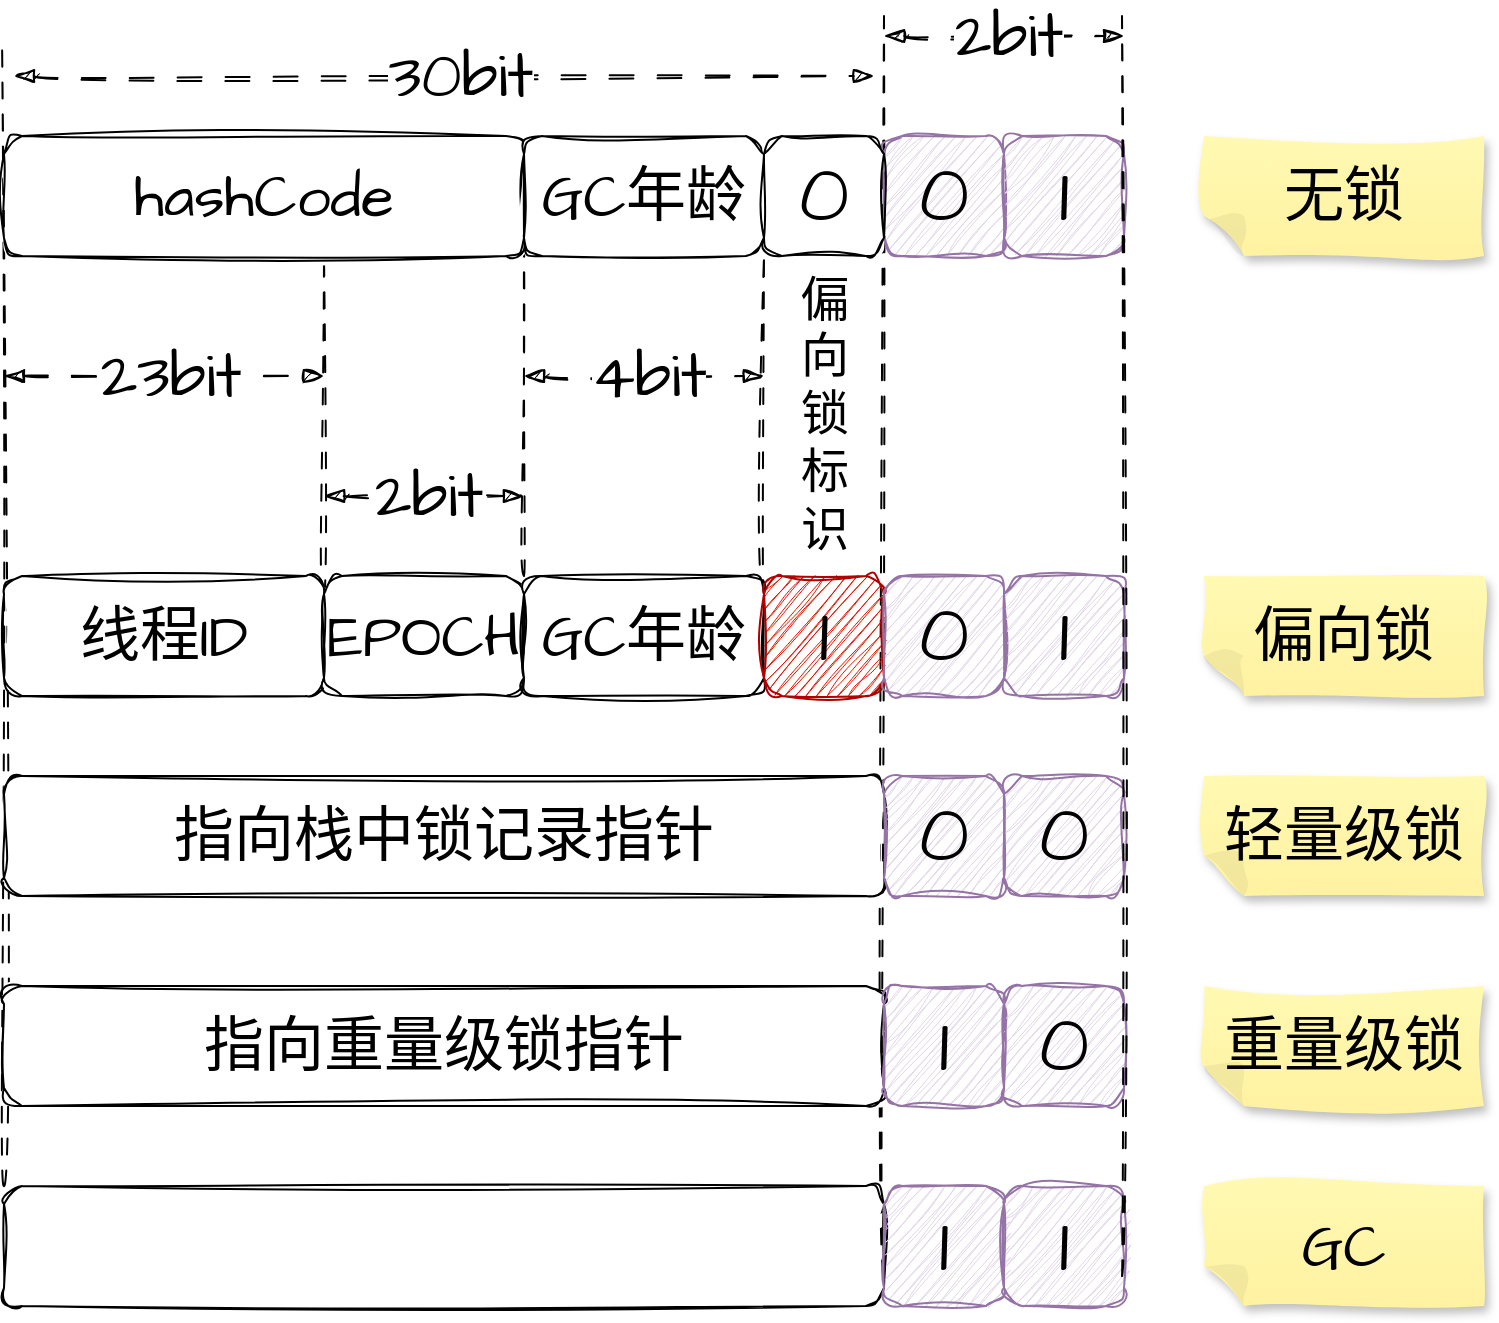 <mxfile version="27.0.1" pages="2">
  <diagram id="DWRk5Ioig9nhmBMhW3VK" name="synchronized">
    <mxGraphModel dx="932" dy="648" grid="1" gridSize="10" guides="1" tooltips="1" connect="1" arrows="1" fold="1" page="1" pageScale="1" pageWidth="827" pageHeight="1169" math="0" shadow="0">
      <root>
        <mxCell id="0" />
        <mxCell id="1" parent="0" />
        <mxCell id="L-Hcd75Az6-klwuQlHuB-6" value="" style="group" vertex="1" connectable="0" parent="1">
          <mxGeometry x="39" y="20" width="741" height="645" as="geometry" />
        </mxCell>
        <mxCell id="I6-CAUU2AUyVwgzxPKkg-29" value="" style="edgeStyle=none;orthogonalLoop=1;jettySize=auto;html=1;rounded=0;sketch=1;hachureGap=4;jiggle=2;curveFitting=1;fontFamily=Architects Daughter;fontSource=https%3A%2F%2Ffonts.googleapis.com%2Fcss%3Ffamily%3DArchitects%2BDaughter;fontSize=12;startSize=8;endSize=8;curved=1;endArrow=none;startFill=0;dashed=1;dashPattern=8 8;exitX=1;exitY=0;exitDx=0;exitDy=0;" edge="1" parent="L-Hcd75Az6-klwuQlHuB-6" source="I6-CAUU2AUyVwgzxPKkg-8">
          <mxGeometry width="120" relative="1" as="geometry">
            <mxPoint x="261" y="260" as="sourcePoint" />
            <mxPoint x="261" y="110" as="targetPoint" />
            <Array as="points" />
          </mxGeometry>
        </mxCell>
        <mxCell id="I6-CAUU2AUyVwgzxPKkg-30" value="" style="edgeStyle=none;orthogonalLoop=1;jettySize=auto;html=1;rounded=0;sketch=1;hachureGap=4;jiggle=2;curveFitting=1;fontFamily=Architects Daughter;fontSource=https%3A%2F%2Ffonts.googleapis.com%2Fcss%3Ffamily%3DArchitects%2BDaughter;fontSize=12;startSize=8;endSize=8;curved=1;endArrow=none;startFill=0;dashed=1;dashPattern=8 8;exitX=0;exitY=0;exitDx=0;exitDy=0;" edge="1" parent="L-Hcd75Az6-klwuQlHuB-6" source="I6-CAUU2AUyVwgzxPKkg-54">
          <mxGeometry width="120" relative="1" as="geometry">
            <mxPoint y="680" as="sourcePoint" />
            <mxPoint y="10" as="targetPoint" />
            <Array as="points" />
          </mxGeometry>
        </mxCell>
        <mxCell id="I6-CAUU2AUyVwgzxPKkg-31" value="" style="edgeStyle=none;orthogonalLoop=1;jettySize=auto;html=1;rounded=0;sketch=1;hachureGap=4;jiggle=2;curveFitting=1;fontFamily=Architects Daughter;fontSource=https%3A%2F%2Ffonts.googleapis.com%2Fcss%3Ffamily%3DArchitects%2BDaughter;fontSize=12;startSize=8;endSize=8;curved=1;endArrow=none;startFill=0;dashed=1;dashPattern=8 8;exitX=1;exitY=0;exitDx=0;exitDy=0;" edge="1" parent="L-Hcd75Az6-klwuQlHuB-6">
          <mxGeometry width="120" relative="1" as="geometry">
            <mxPoint x="161" y="290" as="sourcePoint" />
            <mxPoint x="161" y="120" as="targetPoint" />
            <Array as="points" />
          </mxGeometry>
        </mxCell>
        <mxCell id="I6-CAUU2AUyVwgzxPKkg-32" value="" style="edgeStyle=none;orthogonalLoop=1;jettySize=auto;html=1;rounded=0;sketch=1;hachureGap=4;jiggle=2;curveFitting=1;fontFamily=Architects Daughter;fontSource=https%3A%2F%2Ffonts.googleapis.com%2Fcss%3Ffamily%3DArchitects%2BDaughter;fontSize=12;startSize=8;endSize=8;curved=1;endArrow=none;startFill=0;dashed=1;dashPattern=8 8;exitX=1;exitY=0;exitDx=0;exitDy=0;" edge="1" parent="L-Hcd75Az6-klwuQlHuB-6">
          <mxGeometry width="120" relative="1" as="geometry">
            <mxPoint x="381" y="290" as="sourcePoint" />
            <mxPoint x="381" y="120" as="targetPoint" />
            <Array as="points" />
          </mxGeometry>
        </mxCell>
        <mxCell id="I6-CAUU2AUyVwgzxPKkg-33" value="" style="edgeStyle=none;orthogonalLoop=1;jettySize=auto;html=1;rounded=0;sketch=1;hachureGap=4;jiggle=2;curveFitting=1;fontFamily=Architects Daughter;fontSource=https%3A%2F%2Ffonts.googleapis.com%2Fcss%3Ffamily%3DArchitects%2BDaughter;fontSize=12;startSize=8;endSize=8;curved=1;endArrow=none;startFill=0;dashed=1;dashPattern=8 8;" edge="1" parent="L-Hcd75Az6-klwuQlHuB-6">
          <mxGeometry width="120" relative="1" as="geometry">
            <mxPoint x="441" y="630" as="sourcePoint" />
            <mxPoint x="441" as="targetPoint" />
            <Array as="points" />
          </mxGeometry>
        </mxCell>
        <mxCell id="I6-CAUU2AUyVwgzxPKkg-35" value="" style="edgeStyle=none;orthogonalLoop=1;jettySize=auto;html=1;rounded=0;sketch=1;hachureGap=4;jiggle=2;curveFitting=1;fontFamily=Architects Daughter;fontSource=https%3A%2F%2Ffonts.googleapis.com%2Fcss%3Ffamily%3DArchitects%2BDaughter;fontSize=12;startSize=8;endSize=8;curved=1;startArrow=blockThin;startFill=1;endArrow=blockThin;endFill=1;dashed=1;dashPattern=12 12;" edge="1" parent="L-Hcd75Az6-klwuQlHuB-6">
          <mxGeometry width="120" relative="1" as="geometry">
            <mxPoint x="1" y="180" as="sourcePoint" />
            <mxPoint x="161" y="180" as="targetPoint" />
            <Array as="points" />
          </mxGeometry>
        </mxCell>
        <mxCell id="I6-CAUU2AUyVwgzxPKkg-37" value="&lt;font style=&quot;font-size: 32px;&quot;&gt;23bit&lt;/font&gt;" style="edgeLabel;html=1;align=center;verticalAlign=middle;resizable=0;points=[];fontSize=12;sketch=1;hachureGap=4;jiggle=2;curveFitting=1;fontFamily=Architects Daughter;fontSource=https%3A%2F%2Ffonts.googleapis.com%2Fcss%3Ffamily%3DArchitects%2BDaughter;container=0;" vertex="1" connectable="0" parent="I6-CAUU2AUyVwgzxPKkg-35">
          <mxGeometry x="0.037" y="-1" relative="1" as="geometry">
            <mxPoint as="offset" />
          </mxGeometry>
        </mxCell>
        <mxCell id="I6-CAUU2AUyVwgzxPKkg-38" value="" style="edgeStyle=none;orthogonalLoop=1;jettySize=auto;html=1;rounded=0;sketch=1;hachureGap=4;jiggle=2;curveFitting=1;fontFamily=Architects Daughter;fontSource=https%3A%2F%2Ffonts.googleapis.com%2Fcss%3Ffamily%3DArchitects%2BDaughter;fontSize=12;startSize=8;endSize=8;curved=1;startArrow=blockThin;startFill=1;endArrow=blockThin;endFill=1;dashed=1;dashPattern=12 12;" edge="1" parent="L-Hcd75Az6-klwuQlHuB-6">
          <mxGeometry width="120" relative="1" as="geometry">
            <mxPoint x="261" y="180" as="sourcePoint" />
            <mxPoint x="381" y="180" as="targetPoint" />
            <Array as="points" />
          </mxGeometry>
        </mxCell>
        <mxCell id="I6-CAUU2AUyVwgzxPKkg-39" value="&lt;font style=&quot;font-size: 32px;&quot;&gt;4bit&lt;/font&gt;" style="edgeLabel;html=1;align=center;verticalAlign=middle;resizable=0;points=[];fontSize=12;sketch=1;hachureGap=4;jiggle=2;curveFitting=1;fontFamily=Architects Daughter;fontSource=https%3A%2F%2Ffonts.googleapis.com%2Fcss%3Ffamily%3DArchitects%2BDaughter;container=0;" vertex="1" connectable="0" parent="I6-CAUU2AUyVwgzxPKkg-38">
          <mxGeometry x="0.037" y="-1" relative="1" as="geometry">
            <mxPoint as="offset" />
          </mxGeometry>
        </mxCell>
        <mxCell id="I6-CAUU2AUyVwgzxPKkg-40" value="" style="edgeStyle=none;orthogonalLoop=1;jettySize=auto;html=1;rounded=0;sketch=1;hachureGap=4;jiggle=2;curveFitting=1;fontFamily=Architects Daughter;fontSource=https%3A%2F%2Ffonts.googleapis.com%2Fcss%3Ffamily%3DArchitects%2BDaughter;fontSize=12;startSize=8;endSize=8;curved=1;startArrow=blockThin;startFill=1;endArrow=blockThin;endFill=1;dashed=1;dashPattern=12 12;" edge="1" parent="L-Hcd75Az6-klwuQlHuB-6">
          <mxGeometry width="120" relative="1" as="geometry">
            <mxPoint x="161" y="240" as="sourcePoint" />
            <mxPoint x="261" y="240" as="targetPoint" />
            <Array as="points" />
          </mxGeometry>
        </mxCell>
        <mxCell id="I6-CAUU2AUyVwgzxPKkg-41" value="&lt;font style=&quot;font-size: 32px;&quot;&gt;2bit&lt;/font&gt;" style="edgeLabel;html=1;align=center;verticalAlign=middle;resizable=0;points=[];fontSize=12;sketch=1;hachureGap=4;jiggle=2;curveFitting=1;fontFamily=Architects Daughter;fontSource=https%3A%2F%2Ffonts.googleapis.com%2Fcss%3Ffamily%3DArchitects%2BDaughter;container=0;" vertex="1" connectable="0" parent="I6-CAUU2AUyVwgzxPKkg-40">
          <mxGeometry x="0.037" y="-1" relative="1" as="geometry">
            <mxPoint as="offset" />
          </mxGeometry>
        </mxCell>
        <mxCell id="I6-CAUU2AUyVwgzxPKkg-42" value="偏&lt;div&gt;向&lt;/div&gt;&lt;div&gt;锁&lt;/div&gt;&lt;div&gt;标&lt;/div&gt;&lt;div&gt;识&lt;/div&gt;" style="text;html=1;align=center;verticalAlign=middle;resizable=0;points=[];autosize=1;strokeColor=none;fillColor=none;fontSize=24;fontFamily=Architects Daughter;fontSource=https%3A%2F%2Ffonts.googleapis.com%2Fcss%3Ffamily%3DArchitects%2BDaughter;container=0;" vertex="1" parent="L-Hcd75Az6-klwuQlHuB-6">
          <mxGeometry x="386" y="120" width="50" height="160" as="geometry" />
        </mxCell>
        <mxCell id="I6-CAUU2AUyVwgzxPKkg-43" value="" style="edgeStyle=none;orthogonalLoop=1;jettySize=auto;html=1;rounded=0;sketch=1;hachureGap=4;jiggle=2;curveFitting=1;fontFamily=Architects Daughter;fontSource=https%3A%2F%2Ffonts.googleapis.com%2Fcss%3Ffamily%3DArchitects%2BDaughter;fontSize=12;startSize=8;endSize=8;curved=1;startArrow=blockThin;startFill=1;endArrow=blockThin;endFill=1;dashed=1;dashPattern=12 12;" edge="1" parent="L-Hcd75Az6-klwuQlHuB-6">
          <mxGeometry width="120" relative="1" as="geometry">
            <mxPoint x="6" y="30" as="sourcePoint" />
            <mxPoint x="436" y="30" as="targetPoint" />
            <Array as="points" />
          </mxGeometry>
        </mxCell>
        <mxCell id="I6-CAUU2AUyVwgzxPKkg-44" value="&lt;font style=&quot;font-size: 32px;&quot;&gt;30bit&lt;/font&gt;" style="edgeLabel;html=1;align=center;verticalAlign=middle;resizable=0;points=[];fontSize=12;sketch=1;hachureGap=4;jiggle=2;curveFitting=1;fontFamily=Architects Daughter;fontSource=https%3A%2F%2Ffonts.googleapis.com%2Fcss%3Ffamily%3DArchitects%2BDaughter;container=0;" vertex="1" connectable="0" parent="I6-CAUU2AUyVwgzxPKkg-43">
          <mxGeometry x="0.037" y="-1" relative="1" as="geometry">
            <mxPoint as="offset" />
          </mxGeometry>
        </mxCell>
        <mxCell id="I6-CAUU2AUyVwgzxPKkg-46" value="无锁" style="shape=note;whiteSpace=wrap;html=1;backgroundOutline=1;fontColor=#000000;darkOpacity=0.05;fillColor=#FFF9B2;strokeColor=none;fillStyle=solid;direction=west;gradientDirection=north;gradientColor=#FFF2A1;shadow=1;size=20;pointerEvents=1;sketch=1;hachureGap=4;jiggle=2;curveFitting=1;fontFamily=Architects Daughter;fontSource=https%3A%2F%2Ffonts.googleapis.com%2Fcss%3Ffamily%3DArchitects%2BDaughter;fontSize=30;container=0;" vertex="1" parent="L-Hcd75Az6-klwuQlHuB-6">
          <mxGeometry x="601" y="60" width="140" height="60" as="geometry" />
        </mxCell>
        <mxCell id="I6-CAUU2AUyVwgzxPKkg-47" value="偏向锁" style="shape=note;whiteSpace=wrap;html=1;backgroundOutline=1;fontColor=#000000;darkOpacity=0.05;fillColor=#FFF9B2;strokeColor=none;fillStyle=solid;direction=west;gradientDirection=north;gradientColor=#FFF2A1;shadow=1;size=20;pointerEvents=1;sketch=1;hachureGap=4;jiggle=2;curveFitting=1;fontFamily=Architects Daughter;fontSource=https%3A%2F%2Ffonts.googleapis.com%2Fcss%3Ffamily%3DArchitects%2BDaughter;fontSize=30;container=0;" vertex="1" parent="L-Hcd75Az6-klwuQlHuB-6">
          <mxGeometry x="601" y="280" width="140" height="60" as="geometry" />
        </mxCell>
        <mxCell id="I6-CAUU2AUyVwgzxPKkg-48" value="轻量级锁" style="shape=note;whiteSpace=wrap;html=1;backgroundOutline=1;fontColor=#000000;darkOpacity=0.05;fillColor=#FFF9B2;strokeColor=none;fillStyle=solid;direction=west;gradientDirection=north;gradientColor=#FFF2A1;shadow=1;size=20;pointerEvents=1;sketch=1;hachureGap=4;jiggle=2;curveFitting=1;fontFamily=Architects Daughter;fontSource=https%3A%2F%2Ffonts.googleapis.com%2Fcss%3Ffamily%3DArchitects%2BDaughter;fontSize=30;container=0;" vertex="1" parent="L-Hcd75Az6-klwuQlHuB-6">
          <mxGeometry x="601" y="380" width="140" height="60" as="geometry" />
        </mxCell>
        <mxCell id="I6-CAUU2AUyVwgzxPKkg-49" value="重量级锁" style="shape=note;whiteSpace=wrap;html=1;backgroundOutline=1;fontColor=#000000;darkOpacity=0.05;fillColor=#FFF9B2;strokeColor=none;fillStyle=solid;direction=west;gradientDirection=north;gradientColor=#FFF2A1;shadow=1;size=20;pointerEvents=1;sketch=1;hachureGap=4;jiggle=2;curveFitting=1;fontFamily=Architects Daughter;fontSource=https%3A%2F%2Ffonts.googleapis.com%2Fcss%3Ffamily%3DArchitects%2BDaughter;fontSize=30;container=0;" vertex="1" parent="L-Hcd75Az6-klwuQlHuB-6">
          <mxGeometry x="601" y="485" width="140" height="60" as="geometry" />
        </mxCell>
        <mxCell id="I6-CAUU2AUyVwgzxPKkg-55" value="GC" style="shape=note;whiteSpace=wrap;html=1;backgroundOutline=1;fontColor=#000000;darkOpacity=0.05;fillColor=#FFF9B2;strokeColor=none;fillStyle=solid;direction=west;gradientDirection=north;gradientColor=#FFF2A1;shadow=1;size=20;pointerEvents=1;sketch=1;hachureGap=4;jiggle=2;curveFitting=1;fontFamily=Architects Daughter;fontSource=https%3A%2F%2Ffonts.googleapis.com%2Fcss%3Ffamily%3DArchitects%2BDaughter;fontSize=30;container=0;" vertex="1" parent="L-Hcd75Az6-klwuQlHuB-6">
          <mxGeometry x="601" y="585" width="140" height="60" as="geometry" />
        </mxCell>
        <mxCell id="I6-CAUU2AUyVwgzxPKkg-3" value="hashCode" style="rounded=1;whiteSpace=wrap;html=1;sketch=1;hachureGap=4;jiggle=2;curveFitting=1;fontFamily=Architects Daughter;fontSource=https%3A%2F%2Ffonts.googleapis.com%2Fcss%3Ffamily%3DArchitects%2BDaughter;fontSize=30;container=0;" vertex="1" parent="L-Hcd75Az6-klwuQlHuB-6">
          <mxGeometry x="1" y="60" width="260" height="60" as="geometry" />
        </mxCell>
        <mxCell id="I6-CAUU2AUyVwgzxPKkg-5" value="GC年龄" style="rounded=1;whiteSpace=wrap;html=1;sketch=1;hachureGap=4;jiggle=2;curveFitting=1;fontFamily=Architects Daughter;fontSource=https%3A%2F%2Ffonts.googleapis.com%2Fcss%3Ffamily%3DArchitects%2BDaughter;fontSize=30;container=0;" vertex="1" parent="L-Hcd75Az6-klwuQlHuB-6">
          <mxGeometry x="261" y="60" width="120" height="60" as="geometry" />
        </mxCell>
        <mxCell id="I6-CAUU2AUyVwgzxPKkg-1" value="0" style="rounded=1;whiteSpace=wrap;html=1;sketch=1;hachureGap=4;jiggle=2;curveFitting=1;fontFamily=Architects Daughter;fontSource=https%3A%2F%2Ffonts.googleapis.com%2Fcss%3Ffamily%3DArchitects%2BDaughter;fontSize=40;fillColor=#e1d5e7;strokeColor=#9673a6;container=0;" vertex="1" parent="L-Hcd75Az6-klwuQlHuB-6">
          <mxGeometry x="441" y="60" width="60" height="60" as="geometry" />
        </mxCell>
        <mxCell id="I6-CAUU2AUyVwgzxPKkg-2" value="1" style="rounded=1;whiteSpace=wrap;html=1;sketch=1;hachureGap=4;jiggle=2;curveFitting=1;fontFamily=Architects Daughter;fontSource=https%3A%2F%2Ffonts.googleapis.com%2Fcss%3Ffamily%3DArchitects%2BDaughter;fontSize=40;fillColor=#e1d5e7;strokeColor=#9673a6;container=0;" vertex="1" parent="L-Hcd75Az6-klwuQlHuB-6">
          <mxGeometry x="501" y="60" width="60" height="60" as="geometry" />
        </mxCell>
        <mxCell id="I6-CAUU2AUyVwgzxPKkg-6" value="0" style="rounded=1;whiteSpace=wrap;html=1;sketch=1;hachureGap=4;jiggle=2;curveFitting=1;fontFamily=Architects Daughter;fontSource=https%3A%2F%2Ffonts.googleapis.com%2Fcss%3Ffamily%3DArchitects%2BDaughter;fontSize=40;container=0;" vertex="1" parent="L-Hcd75Az6-klwuQlHuB-6">
          <mxGeometry x="381" y="60" width="60" height="60" as="geometry" />
        </mxCell>
        <mxCell id="I6-CAUU2AUyVwgzxPKkg-7" value="线程ID" style="rounded=1;whiteSpace=wrap;html=1;sketch=1;hachureGap=4;jiggle=2;curveFitting=1;fontFamily=Architects Daughter;fontSource=https%3A%2F%2Ffonts.googleapis.com%2Fcss%3Ffamily%3DArchitects%2BDaughter;fontSize=30;container=0;" vertex="1" parent="L-Hcd75Az6-klwuQlHuB-6">
          <mxGeometry x="1" y="280" width="160" height="60" as="geometry" />
        </mxCell>
        <mxCell id="I6-CAUU2AUyVwgzxPKkg-8" value="EPOCH" style="rounded=1;whiteSpace=wrap;html=1;sketch=1;hachureGap=4;jiggle=2;curveFitting=1;fontFamily=Architects Daughter;fontSource=https%3A%2F%2Ffonts.googleapis.com%2Fcss%3Ffamily%3DArchitects%2BDaughter;fontSize=30;container=0;" vertex="1" parent="L-Hcd75Az6-klwuQlHuB-6">
          <mxGeometry x="161" y="280" width="100" height="60" as="geometry" />
        </mxCell>
        <mxCell id="I6-CAUU2AUyVwgzxPKkg-11" value="GC年龄" style="rounded=1;whiteSpace=wrap;html=1;sketch=1;hachureGap=4;jiggle=2;curveFitting=1;fontFamily=Architects Daughter;fontSource=https%3A%2F%2Ffonts.googleapis.com%2Fcss%3Ffamily%3DArchitects%2BDaughter;fontSize=30;container=0;" vertex="1" parent="L-Hcd75Az6-klwuQlHuB-6">
          <mxGeometry x="261" y="280" width="120" height="60" as="geometry" />
        </mxCell>
        <mxCell id="I6-CAUU2AUyVwgzxPKkg-14" value="1" style="rounded=1;whiteSpace=wrap;html=1;sketch=1;hachureGap=4;jiggle=2;curveFitting=1;fontFamily=Architects Daughter;fontSource=https%3A%2F%2Ffonts.googleapis.com%2Fcss%3Ffamily%3DArchitects%2BDaughter;fontSize=40;fillColor=#e51400;strokeColor=#B20000;fontColor=#000000;container=0;" vertex="1" parent="L-Hcd75Az6-klwuQlHuB-6">
          <mxGeometry x="381" y="280" width="60" height="60" as="geometry" />
        </mxCell>
        <mxCell id="I6-CAUU2AUyVwgzxPKkg-12" value="0" style="rounded=1;whiteSpace=wrap;html=1;sketch=1;hachureGap=4;jiggle=2;curveFitting=1;fontFamily=Architects Daughter;fontSource=https%3A%2F%2Ffonts.googleapis.com%2Fcss%3Ffamily%3DArchitects%2BDaughter;fontSize=40;fillColor=#e1d5e7;strokeColor=#9673a6;container=0;" vertex="1" parent="L-Hcd75Az6-klwuQlHuB-6">
          <mxGeometry x="441" y="280" width="60" height="60" as="geometry" />
        </mxCell>
        <mxCell id="I6-CAUU2AUyVwgzxPKkg-13" value="1" style="rounded=1;whiteSpace=wrap;html=1;sketch=1;hachureGap=4;jiggle=2;curveFitting=1;fontFamily=Architects Daughter;fontSource=https%3A%2F%2Ffonts.googleapis.com%2Fcss%3Ffamily%3DArchitects%2BDaughter;fontSize=40;fillColor=#e1d5e7;strokeColor=#9673a6;container=0;" vertex="1" parent="L-Hcd75Az6-klwuQlHuB-6">
          <mxGeometry x="501" y="280" width="60" height="60" as="geometry" />
        </mxCell>
        <mxCell id="I6-CAUU2AUyVwgzxPKkg-25" value="指向重量级锁指针" style="rounded=1;whiteSpace=wrap;html=1;sketch=1;hachureGap=4;jiggle=2;curveFitting=1;fontFamily=Architects Daughter;fontSource=https%3A%2F%2Ffonts.googleapis.com%2Fcss%3Ffamily%3DArchitects%2BDaughter;fontSize=30;container=0;" vertex="1" parent="L-Hcd75Az6-klwuQlHuB-6">
          <mxGeometry x="1" y="485" width="440" height="60" as="geometry" />
        </mxCell>
        <mxCell id="I6-CAUU2AUyVwgzxPKkg-22" value="1" style="rounded=1;whiteSpace=wrap;html=1;sketch=1;hachureGap=4;jiggle=2;curveFitting=1;fontFamily=Architects Daughter;fontSource=https%3A%2F%2Ffonts.googleapis.com%2Fcss%3Ffamily%3DArchitects%2BDaughter;fontSize=40;fillColor=#e1d5e7;strokeColor=#9673a6;container=0;" vertex="1" parent="L-Hcd75Az6-klwuQlHuB-6">
          <mxGeometry x="441" y="485" width="60" height="60" as="geometry" />
        </mxCell>
        <mxCell id="I6-CAUU2AUyVwgzxPKkg-23" value="0" style="rounded=1;whiteSpace=wrap;html=1;sketch=1;hachureGap=4;jiggle=2;curveFitting=1;fontFamily=Architects Daughter;fontSource=https%3A%2F%2Ffonts.googleapis.com%2Fcss%3Ffamily%3DArchitects%2BDaughter;fontSize=40;fillColor=#e1d5e7;strokeColor=#9673a6;container=0;" vertex="1" parent="L-Hcd75Az6-klwuQlHuB-6">
          <mxGeometry x="501" y="485" width="60" height="60" as="geometry" />
        </mxCell>
        <mxCell id="I6-CAUU2AUyVwgzxPKkg-24" value="指向栈中锁记录指针" style="rounded=1;whiteSpace=wrap;html=1;sketch=1;hachureGap=4;jiggle=2;curveFitting=1;fontFamily=Architects Daughter;fontSource=https%3A%2F%2Ffonts.googleapis.com%2Fcss%3Ffamily%3DArchitects%2BDaughter;fontSize=30;container=0;" vertex="1" parent="L-Hcd75Az6-klwuQlHuB-6">
          <mxGeometry x="1" y="380" width="440" height="60" as="geometry" />
        </mxCell>
        <mxCell id="I6-CAUU2AUyVwgzxPKkg-19" value="0" style="rounded=1;whiteSpace=wrap;html=1;sketch=1;hachureGap=4;jiggle=2;curveFitting=1;fontFamily=Architects Daughter;fontSource=https%3A%2F%2Ffonts.googleapis.com%2Fcss%3Ffamily%3DArchitects%2BDaughter;fontSize=40;fillColor=#e1d5e7;strokeColor=#9673a6;container=0;" vertex="1" parent="L-Hcd75Az6-klwuQlHuB-6">
          <mxGeometry x="441" y="380" width="60" height="60" as="geometry" />
        </mxCell>
        <mxCell id="I6-CAUU2AUyVwgzxPKkg-20" value="0" style="rounded=1;whiteSpace=wrap;html=1;sketch=1;hachureGap=4;jiggle=2;curveFitting=1;fontFamily=Architects Daughter;fontSource=https%3A%2F%2Ffonts.googleapis.com%2Fcss%3Ffamily%3DArchitects%2BDaughter;fontSize=40;fillColor=#e1d5e7;strokeColor=#9673a6;container=0;" vertex="1" parent="L-Hcd75Az6-klwuQlHuB-6">
          <mxGeometry x="501" y="380" width="60" height="60" as="geometry" />
        </mxCell>
        <mxCell id="I6-CAUU2AUyVwgzxPKkg-54" value="" style="rounded=1;whiteSpace=wrap;html=1;sketch=1;hachureGap=4;jiggle=2;curveFitting=1;fontFamily=Architects Daughter;fontSource=https%3A%2F%2Ffonts.googleapis.com%2Fcss%3Ffamily%3DArchitects%2BDaughter;fontSize=30;container=0;" vertex="1" parent="L-Hcd75Az6-klwuQlHuB-6">
          <mxGeometry x="1" y="585" width="440" height="60" as="geometry" />
        </mxCell>
        <mxCell id="I6-CAUU2AUyVwgzxPKkg-52" value="1" style="rounded=1;whiteSpace=wrap;html=1;sketch=1;hachureGap=4;jiggle=2;curveFitting=1;fontFamily=Architects Daughter;fontSource=https%3A%2F%2Ffonts.googleapis.com%2Fcss%3Ffamily%3DArchitects%2BDaughter;fontSize=40;fillColor=#e1d5e7;strokeColor=#9673a6;container=0;" vertex="1" parent="L-Hcd75Az6-klwuQlHuB-6">
          <mxGeometry x="441" y="585" width="60" height="60" as="geometry" />
        </mxCell>
        <mxCell id="I6-CAUU2AUyVwgzxPKkg-53" value="1" style="rounded=1;whiteSpace=wrap;html=1;sketch=1;hachureGap=4;jiggle=2;curveFitting=1;fontFamily=Architects Daughter;fontSource=https%3A%2F%2Ffonts.googleapis.com%2Fcss%3Ffamily%3DArchitects%2BDaughter;fontSize=40;fillColor=#e1d5e7;strokeColor=#9673a6;container=0;" vertex="1" parent="L-Hcd75Az6-klwuQlHuB-6">
          <mxGeometry x="501" y="585" width="60" height="60" as="geometry" />
        </mxCell>
        <mxCell id="L-Hcd75Az6-klwuQlHuB-3" value="" style="edgeStyle=none;orthogonalLoop=1;jettySize=auto;html=1;rounded=0;sketch=1;hachureGap=4;jiggle=2;curveFitting=1;fontFamily=Architects Daughter;fontSource=https%3A%2F%2Ffonts.googleapis.com%2Fcss%3Ffamily%3DArchitects%2BDaughter;fontSize=12;startSize=8;endSize=8;curved=1;endArrow=none;startFill=0;dashed=1;dashPattern=8 8;" edge="1" parent="L-Hcd75Az6-klwuQlHuB-6">
          <mxGeometry width="120" relative="1" as="geometry">
            <mxPoint x="560" y="630" as="sourcePoint" />
            <mxPoint x="560" as="targetPoint" />
            <Array as="points" />
          </mxGeometry>
        </mxCell>
        <mxCell id="L-Hcd75Az6-klwuQlHuB-4" value="" style="edgeStyle=none;orthogonalLoop=1;jettySize=auto;html=1;rounded=0;sketch=1;hachureGap=4;jiggle=2;curveFitting=1;fontFamily=Architects Daughter;fontSource=https%3A%2F%2Ffonts.googleapis.com%2Fcss%3Ffamily%3DArchitects%2BDaughter;fontSize=12;startSize=8;endSize=8;curved=1;startArrow=blockThin;startFill=1;endArrow=blockThin;endFill=1;dashed=1;dashPattern=12 12;" edge="1" parent="L-Hcd75Az6-klwuQlHuB-6">
          <mxGeometry width="120" relative="1" as="geometry">
            <mxPoint x="441" y="10" as="sourcePoint" />
            <mxPoint x="561" y="10" as="targetPoint" />
            <Array as="points" />
          </mxGeometry>
        </mxCell>
        <mxCell id="L-Hcd75Az6-klwuQlHuB-5" value="&lt;font style=&quot;font-size: 32px;&quot;&gt;2bit&lt;/font&gt;" style="edgeLabel;html=1;align=center;verticalAlign=middle;resizable=0;points=[];fontSize=12;sketch=1;hachureGap=4;jiggle=2;curveFitting=1;fontFamily=Architects Daughter;fontSource=https%3A%2F%2Ffonts.googleapis.com%2Fcss%3Ffamily%3DArchitects%2BDaughter;container=0;" vertex="1" connectable="0" parent="L-Hcd75Az6-klwuQlHuB-4">
          <mxGeometry x="0.037" y="-1" relative="1" as="geometry">
            <mxPoint as="offset" />
          </mxGeometry>
        </mxCell>
      </root>
    </mxGraphModel>
  </diagram>
  <diagram name="Lock" id="ik4u-5hIqC1RAdEAHfu8">
    <mxGraphModel dx="932" dy="648" grid="1" gridSize="10" guides="1" tooltips="1" connect="1" arrows="1" fold="1" page="1" pageScale="1" pageWidth="827" pageHeight="1169" math="0" shadow="0">
      <root>
        <mxCell id="0" />
        <mxCell id="1" parent="0" />
      </root>
    </mxGraphModel>
  </diagram>
</mxfile>
